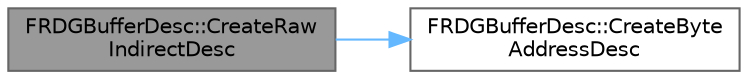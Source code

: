 digraph "FRDGBufferDesc::CreateRawIndirectDesc"
{
 // INTERACTIVE_SVG=YES
 // LATEX_PDF_SIZE
  bgcolor="transparent";
  edge [fontname=Helvetica,fontsize=10,labelfontname=Helvetica,labelfontsize=10];
  node [fontname=Helvetica,fontsize=10,shape=box,height=0.2,width=0.4];
  rankdir="LR";
  Node1 [id="Node000001",label="FRDGBufferDesc::CreateRaw\lIndirectDesc",height=0.2,width=0.4,color="gray40", fillcolor="grey60", style="filled", fontcolor="black",tooltip=" "];
  Node1 -> Node2 [id="edge1_Node000001_Node000002",color="steelblue1",style="solid",tooltip=" "];
  Node2 [id="Node000002",label="FRDGBufferDesc::CreateByte\lAddressDesc",height=0.2,width=0.4,color="grey40", fillcolor="white", style="filled",URL="$da/da2/structFRDGBufferDesc.html#a52925a0d2dea0a818a180185a37e4c92",tooltip=" "];
}
